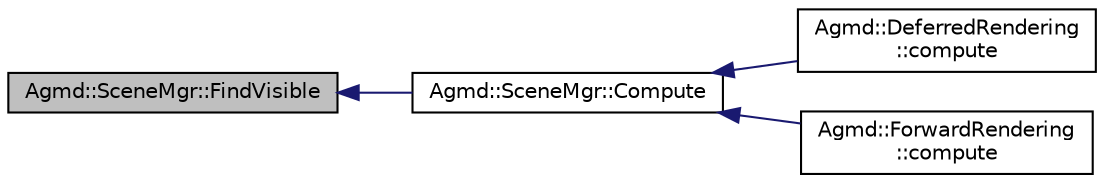 digraph "Agmd::SceneMgr::FindVisible"
{
  edge [fontname="Helvetica",fontsize="10",labelfontname="Helvetica",labelfontsize="10"];
  node [fontname="Helvetica",fontsize="10",shape=record];
  rankdir="LR";
  Node1 [label="Agmd::SceneMgr::FindVisible",height=0.2,width=0.4,color="black", fillcolor="grey75", style="filled" fontcolor="black"];
  Node1 -> Node2 [dir="back",color="midnightblue",fontsize="10",style="solid"];
  Node2 [label="Agmd::SceneMgr::Compute",height=0.2,width=0.4,color="black", fillcolor="white", style="filled",URL="$class_agmd_1_1_scene_mgr.html#a296ddfa3e7ae29bab9e00f7f4fe97f12"];
  Node2 -> Node3 [dir="back",color="midnightblue",fontsize="10",style="solid"];
  Node3 [label="Agmd::DeferredRendering\l::compute",height=0.2,width=0.4,color="black", fillcolor="white", style="filled",URL="$class_agmd_1_1_deferred_rendering.html#a515c1e13b229417261fa43f77e594076"];
  Node2 -> Node4 [dir="back",color="midnightblue",fontsize="10",style="solid"];
  Node4 [label="Agmd::ForwardRendering\l::compute",height=0.2,width=0.4,color="black", fillcolor="white", style="filled",URL="$class_agmd_1_1_forward_rendering.html#a439976e5f442bf382e827f786f3e34f1"];
}
